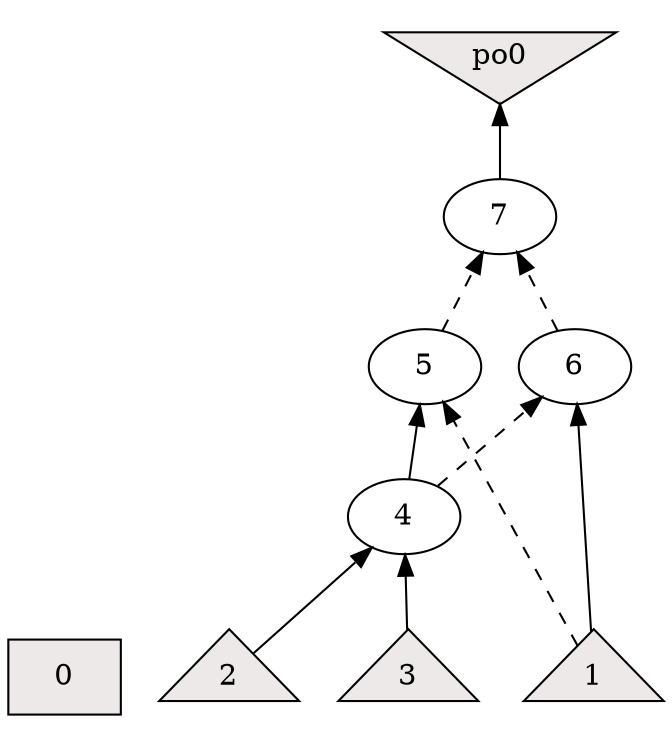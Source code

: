 digraph {
rankdir=BT;
0 [label="0",shape=box,style=filled,fillcolor=snow2]
1 [label="1",shape=triangle,style=filled,fillcolor=snow2]
2 [label="2",shape=triangle,style=filled,fillcolor=snow2]
3 [label="3",shape=triangle,style=filled,fillcolor=snow2]
4 [label="4",shape=ellipse,style=filled,fillcolor=white]
5 [label="5",shape=ellipse,style=filled,fillcolor=white]
6 [label="6",shape=ellipse,style=filled,fillcolor=white]
7 [label="7",shape=ellipse,style=filled,fillcolor=white]
po0 [shape=invtriangle,style=filled,fillcolor=snow2]
2 -> 4 [style=solid]
3 -> 4 [style=solid]
1 -> 5 [style=dashed]
4 -> 5 [style=solid]
1 -> 6 [style=solid]
4 -> 6 [style=dashed]
5 -> 7 [style=dashed]
6 -> 7 [style=dashed]
7 -> po0 [style=solid]
{rank = same; 0; 1; 2; 3; }
{rank = same; 4; }
{rank = same; 5; 6; }
{rank = same; 7; }
{rank = same; po0; }
}
